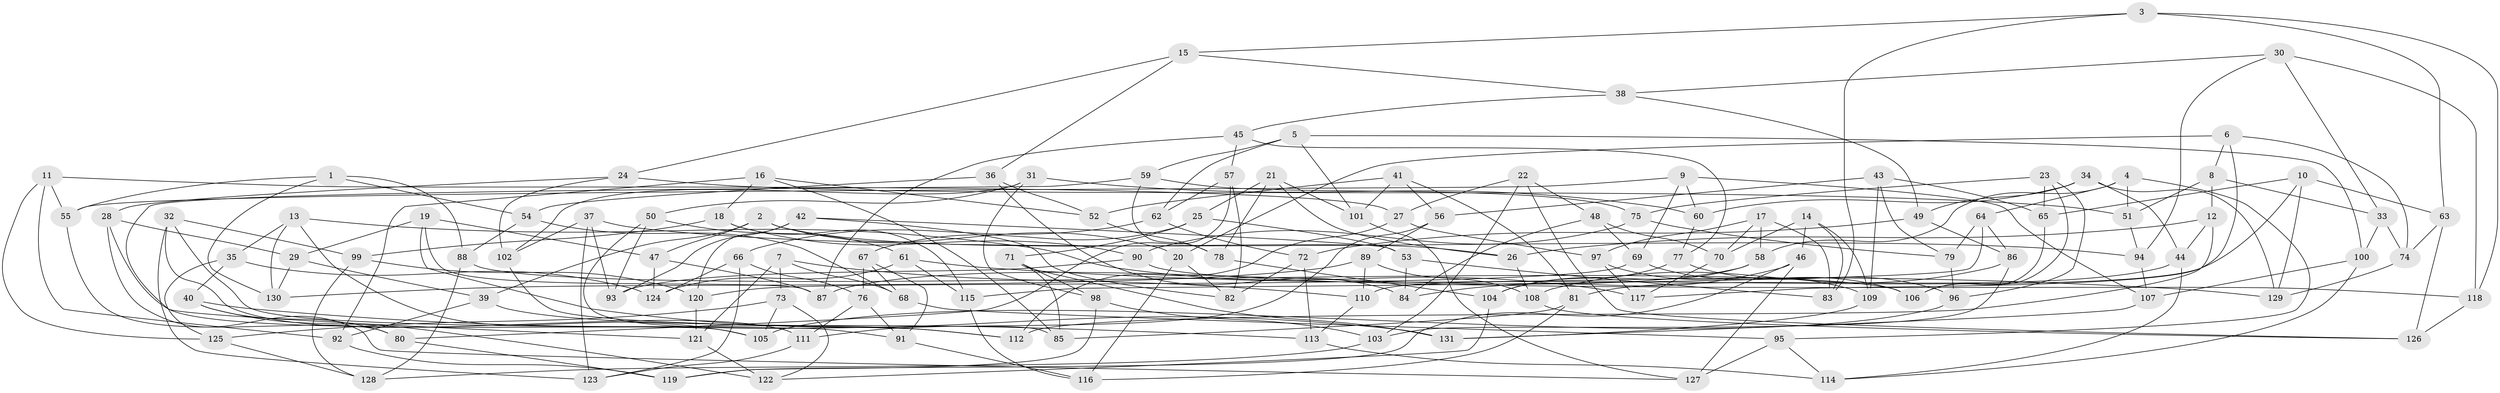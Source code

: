 // Generated by graph-tools (version 1.1) at 2025/50/03/09/25 03:50:44]
// undirected, 131 vertices, 262 edges
graph export_dot {
graph [start="1"]
  node [color=gray90,style=filled];
  1;
  2;
  3;
  4;
  5;
  6;
  7;
  8;
  9;
  10;
  11;
  12;
  13;
  14;
  15;
  16;
  17;
  18;
  19;
  20;
  21;
  22;
  23;
  24;
  25;
  26;
  27;
  28;
  29;
  30;
  31;
  32;
  33;
  34;
  35;
  36;
  37;
  38;
  39;
  40;
  41;
  42;
  43;
  44;
  45;
  46;
  47;
  48;
  49;
  50;
  51;
  52;
  53;
  54;
  55;
  56;
  57;
  58;
  59;
  60;
  61;
  62;
  63;
  64;
  65;
  66;
  67;
  68;
  69;
  70;
  71;
  72;
  73;
  74;
  75;
  76;
  77;
  78;
  79;
  80;
  81;
  82;
  83;
  84;
  85;
  86;
  87;
  88;
  89;
  90;
  91;
  92;
  93;
  94;
  95;
  96;
  97;
  98;
  99;
  100;
  101;
  102;
  103;
  104;
  105;
  106;
  107;
  108;
  109;
  110;
  111;
  112;
  113;
  114;
  115;
  116;
  117;
  118;
  119;
  120;
  121;
  122;
  123;
  124;
  125;
  126;
  127;
  128;
  129;
  130;
  131;
  1 -- 88;
  1 -- 54;
  1 -- 55;
  1 -- 130;
  2 -- 39;
  2 -- 20;
  2 -- 47;
  2 -- 26;
  3 -- 63;
  3 -- 118;
  3 -- 15;
  3 -- 83;
  4 -- 51;
  4 -- 64;
  4 -- 58;
  4 -- 95;
  5 -- 100;
  5 -- 59;
  5 -- 101;
  5 -- 62;
  6 -- 20;
  6 -- 74;
  6 -- 117;
  6 -- 8;
  7 -- 68;
  7 -- 121;
  7 -- 73;
  7 -- 110;
  8 -- 51;
  8 -- 12;
  8 -- 33;
  9 -- 107;
  9 -- 60;
  9 -- 55;
  9 -- 69;
  10 -- 63;
  10 -- 129;
  10 -- 110;
  10 -- 65;
  11 -- 125;
  11 -- 27;
  11 -- 55;
  11 -- 92;
  12 -- 26;
  12 -- 44;
  12 -- 112;
  13 -- 35;
  13 -- 117;
  13 -- 105;
  13 -- 130;
  14 -- 46;
  14 -- 70;
  14 -- 83;
  14 -- 109;
  15 -- 24;
  15 -- 38;
  15 -- 36;
  16 -- 85;
  16 -- 92;
  16 -- 18;
  16 -- 52;
  17 -- 70;
  17 -- 58;
  17 -- 97;
  17 -- 83;
  18 -- 99;
  18 -- 90;
  18 -- 115;
  19 -- 131;
  19 -- 29;
  19 -- 47;
  19 -- 87;
  20 -- 116;
  20 -- 82;
  21 -- 25;
  21 -- 26;
  21 -- 101;
  21 -- 78;
  22 -- 103;
  22 -- 126;
  22 -- 48;
  22 -- 27;
  23 -- 75;
  23 -- 96;
  23 -- 65;
  23 -- 106;
  24 -- 102;
  24 -- 28;
  24 -- 51;
  25 -- 53;
  25 -- 71;
  25 -- 67;
  26 -- 108;
  27 -- 97;
  27 -- 112;
  28 -- 29;
  28 -- 105;
  28 -- 127;
  29 -- 39;
  29 -- 130;
  30 -- 94;
  30 -- 33;
  30 -- 118;
  30 -- 38;
  31 -- 60;
  31 -- 98;
  31 -- 50;
  31 -- 102;
  32 -- 111;
  32 -- 91;
  32 -- 99;
  32 -- 123;
  33 -- 74;
  33 -- 100;
  34 -- 49;
  34 -- 44;
  34 -- 60;
  34 -- 129;
  35 -- 124;
  35 -- 40;
  35 -- 125;
  36 -- 54;
  36 -- 52;
  36 -- 84;
  37 -- 102;
  37 -- 93;
  37 -- 94;
  37 -- 123;
  38 -- 49;
  38 -- 45;
  39 -- 112;
  39 -- 92;
  40 -- 122;
  40 -- 113;
  40 -- 80;
  41 -- 81;
  41 -- 52;
  41 -- 56;
  41 -- 101;
  42 -- 53;
  42 -- 120;
  42 -- 93;
  42 -- 82;
  43 -- 79;
  43 -- 109;
  43 -- 65;
  43 -- 56;
  44 -- 81;
  44 -- 114;
  45 -- 57;
  45 -- 77;
  45 -- 87;
  46 -- 127;
  46 -- 119;
  46 -- 84;
  47 -- 124;
  47 -- 87;
  48 -- 70;
  48 -- 69;
  48 -- 84;
  49 -- 72;
  49 -- 86;
  50 -- 85;
  50 -- 93;
  50 -- 61;
  51 -- 94;
  52 -- 78;
  53 -- 84;
  53 -- 83;
  54 -- 68;
  54 -- 88;
  55 -- 80;
  56 -- 89;
  56 -- 111;
  57 -- 82;
  57 -- 62;
  57 -- 80;
  58 -- 104;
  58 -- 87;
  59 -- 75;
  59 -- 78;
  59 -- 121;
  60 -- 77;
  61 -- 115;
  61 -- 124;
  61 -- 129;
  62 -- 66;
  62 -- 72;
  63 -- 74;
  63 -- 126;
  64 -- 79;
  64 -- 115;
  64 -- 86;
  65 -- 106;
  66 -- 124;
  66 -- 123;
  66 -- 76;
  67 -- 76;
  67 -- 91;
  67 -- 68;
  68 -- 95;
  69 -- 106;
  69 -- 120;
  70 -- 117;
  71 -- 98;
  71 -- 131;
  71 -- 85;
  72 -- 82;
  72 -- 113;
  73 -- 105;
  73 -- 122;
  73 -- 125;
  74 -- 129;
  75 -- 90;
  75 -- 79;
  76 -- 111;
  76 -- 91;
  77 -- 104;
  77 -- 96;
  78 -- 104;
  79 -- 96;
  80 -- 119;
  81 -- 85;
  81 -- 116;
  86 -- 108;
  86 -- 103;
  88 -- 106;
  88 -- 128;
  89 -- 130;
  89 -- 110;
  89 -- 108;
  90 -- 93;
  90 -- 118;
  91 -- 116;
  92 -- 119;
  94 -- 107;
  95 -- 114;
  95 -- 127;
  96 -- 105;
  97 -- 117;
  97 -- 109;
  98 -- 103;
  98 -- 119;
  99 -- 128;
  99 -- 120;
  100 -- 114;
  100 -- 107;
  101 -- 127;
  102 -- 112;
  103 -- 128;
  104 -- 122;
  107 -- 131;
  108 -- 126;
  109 -- 131;
  110 -- 113;
  111 -- 123;
  113 -- 114;
  115 -- 116;
  118 -- 126;
  120 -- 121;
  121 -- 122;
  125 -- 128;
}
